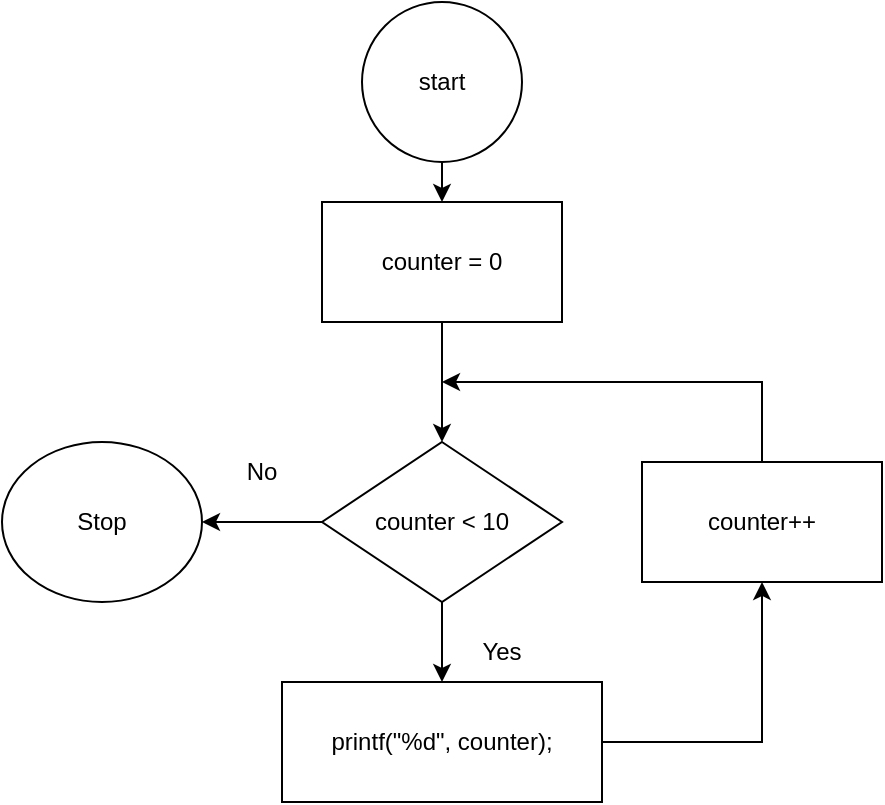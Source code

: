 <mxfile version="26.0.16">
  <diagram id="C5RBs43oDa-KdzZeNtuy" name="Page-1">
    <mxGraphModel dx="1114" dy="657" grid="1" gridSize="10" guides="1" tooltips="1" connect="1" arrows="1" fold="1" page="1" pageScale="1" pageWidth="827" pageHeight="1169" math="0" shadow="0">
      <root>
        <mxCell id="WIyWlLk6GJQsqaUBKTNV-0" />
        <mxCell id="WIyWlLk6GJQsqaUBKTNV-1" parent="WIyWlLk6GJQsqaUBKTNV-0" />
        <mxCell id="rR8LQ__ACFOyuzLPWb-5-2" style="edgeStyle=orthogonalEdgeStyle;rounded=0;orthogonalLoop=1;jettySize=auto;html=1;exitX=0.5;exitY=1;exitDx=0;exitDy=0;entryX=0.5;entryY=0;entryDx=0;entryDy=0;" edge="1" parent="WIyWlLk6GJQsqaUBKTNV-1" source="rR8LQ__ACFOyuzLPWb-5-0" target="rR8LQ__ACFOyuzLPWb-5-1">
          <mxGeometry relative="1" as="geometry" />
        </mxCell>
        <mxCell id="rR8LQ__ACFOyuzLPWb-5-0" value="start" style="ellipse;whiteSpace=wrap;html=1;aspect=fixed;" vertex="1" parent="WIyWlLk6GJQsqaUBKTNV-1">
          <mxGeometry x="360" y="80" width="80" height="80" as="geometry" />
        </mxCell>
        <mxCell id="rR8LQ__ACFOyuzLPWb-5-4" style="edgeStyle=orthogonalEdgeStyle;rounded=0;orthogonalLoop=1;jettySize=auto;html=1;exitX=0.5;exitY=1;exitDx=0;exitDy=0;entryX=0.5;entryY=0;entryDx=0;entryDy=0;" edge="1" parent="WIyWlLk6GJQsqaUBKTNV-1" source="rR8LQ__ACFOyuzLPWb-5-1" target="rR8LQ__ACFOyuzLPWb-5-3">
          <mxGeometry relative="1" as="geometry" />
        </mxCell>
        <mxCell id="rR8LQ__ACFOyuzLPWb-5-1" value="counter = 0" style="rounded=0;whiteSpace=wrap;html=1;" vertex="1" parent="WIyWlLk6GJQsqaUBKTNV-1">
          <mxGeometry x="340" y="180" width="120" height="60" as="geometry" />
        </mxCell>
        <mxCell id="rR8LQ__ACFOyuzLPWb-5-6" style="edgeStyle=orthogonalEdgeStyle;rounded=0;orthogonalLoop=1;jettySize=auto;html=1;exitX=0.5;exitY=1;exitDx=0;exitDy=0;entryX=0.5;entryY=0;entryDx=0;entryDy=0;" edge="1" parent="WIyWlLk6GJQsqaUBKTNV-1" source="rR8LQ__ACFOyuzLPWb-5-3" target="rR8LQ__ACFOyuzLPWb-5-5">
          <mxGeometry relative="1" as="geometry" />
        </mxCell>
        <mxCell id="rR8LQ__ACFOyuzLPWb-5-17" style="edgeStyle=orthogonalEdgeStyle;rounded=0;orthogonalLoop=1;jettySize=auto;html=1;" edge="1" parent="WIyWlLk6GJQsqaUBKTNV-1" source="rR8LQ__ACFOyuzLPWb-5-3" target="rR8LQ__ACFOyuzLPWb-5-16">
          <mxGeometry relative="1" as="geometry" />
        </mxCell>
        <mxCell id="rR8LQ__ACFOyuzLPWb-5-3" value="counter &amp;lt; 10" style="rhombus;whiteSpace=wrap;html=1;" vertex="1" parent="WIyWlLk6GJQsqaUBKTNV-1">
          <mxGeometry x="340" y="300" width="120" height="80" as="geometry" />
        </mxCell>
        <mxCell id="rR8LQ__ACFOyuzLPWb-5-13" style="edgeStyle=orthogonalEdgeStyle;rounded=0;orthogonalLoop=1;jettySize=auto;html=1;entryX=0.5;entryY=1;entryDx=0;entryDy=0;" edge="1" parent="WIyWlLk6GJQsqaUBKTNV-1" source="rR8LQ__ACFOyuzLPWb-5-5" target="rR8LQ__ACFOyuzLPWb-5-10">
          <mxGeometry relative="1" as="geometry" />
        </mxCell>
        <mxCell id="rR8LQ__ACFOyuzLPWb-5-5" value="printf(&quot;%d&quot;, counter);" style="rounded=0;whiteSpace=wrap;html=1;" vertex="1" parent="WIyWlLk6GJQsqaUBKTNV-1">
          <mxGeometry x="320" y="420" width="160" height="60" as="geometry" />
        </mxCell>
        <mxCell id="rR8LQ__ACFOyuzLPWb-5-9" value="Yes" style="text;html=1;align=center;verticalAlign=middle;whiteSpace=wrap;rounded=0;" vertex="1" parent="WIyWlLk6GJQsqaUBKTNV-1">
          <mxGeometry x="400" y="390" width="60" height="30" as="geometry" />
        </mxCell>
        <mxCell id="rR8LQ__ACFOyuzLPWb-5-15" style="edgeStyle=orthogonalEdgeStyle;rounded=0;orthogonalLoop=1;jettySize=auto;html=1;exitX=0.5;exitY=0;exitDx=0;exitDy=0;" edge="1" parent="WIyWlLk6GJQsqaUBKTNV-1" source="rR8LQ__ACFOyuzLPWb-5-10">
          <mxGeometry relative="1" as="geometry">
            <mxPoint x="400" y="270" as="targetPoint" />
            <Array as="points">
              <mxPoint x="560" y="270" />
            </Array>
          </mxGeometry>
        </mxCell>
        <mxCell id="rR8LQ__ACFOyuzLPWb-5-10" value="counter++" style="rounded=0;whiteSpace=wrap;html=1;" vertex="1" parent="WIyWlLk6GJQsqaUBKTNV-1">
          <mxGeometry x="500" y="310" width="120" height="60" as="geometry" />
        </mxCell>
        <mxCell id="rR8LQ__ACFOyuzLPWb-5-12" value="No" style="text;html=1;align=center;verticalAlign=middle;whiteSpace=wrap;rounded=0;" vertex="1" parent="WIyWlLk6GJQsqaUBKTNV-1">
          <mxGeometry x="280" y="300" width="60" height="30" as="geometry" />
        </mxCell>
        <mxCell id="rR8LQ__ACFOyuzLPWb-5-16" value="Stop" style="ellipse;whiteSpace=wrap;html=1;" vertex="1" parent="WIyWlLk6GJQsqaUBKTNV-1">
          <mxGeometry x="180" y="300" width="100" height="80" as="geometry" />
        </mxCell>
      </root>
    </mxGraphModel>
  </diagram>
</mxfile>
